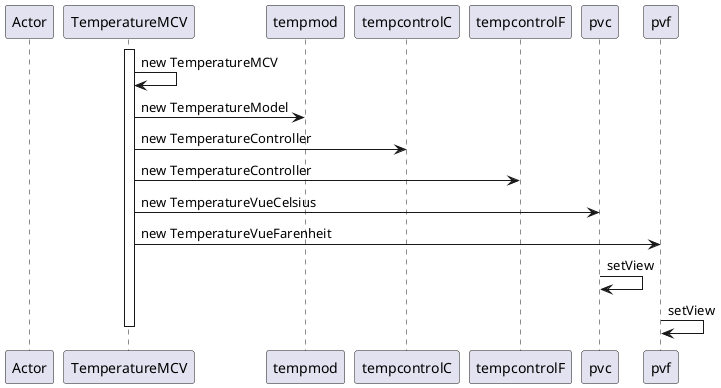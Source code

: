 @startuml
participant Actor
activate TemperatureMCV
TemperatureMCV -> TemperatureMCV : new TemperatureMCV
TemperatureMCV -> tempmod : new TemperatureModel
TemperatureMCV -> tempcontrolC : new TemperatureController
TemperatureMCV -> tempcontrolF : new TemperatureController
TemperatureMCV -> pvc : new TemperatureVueCelsius
TemperatureMCV -> pvf : new TemperatureVueFarenheit
pvc -> pvc : setView
pvf -> pvf : setView

deactivate TemperatureMCV

@enduml